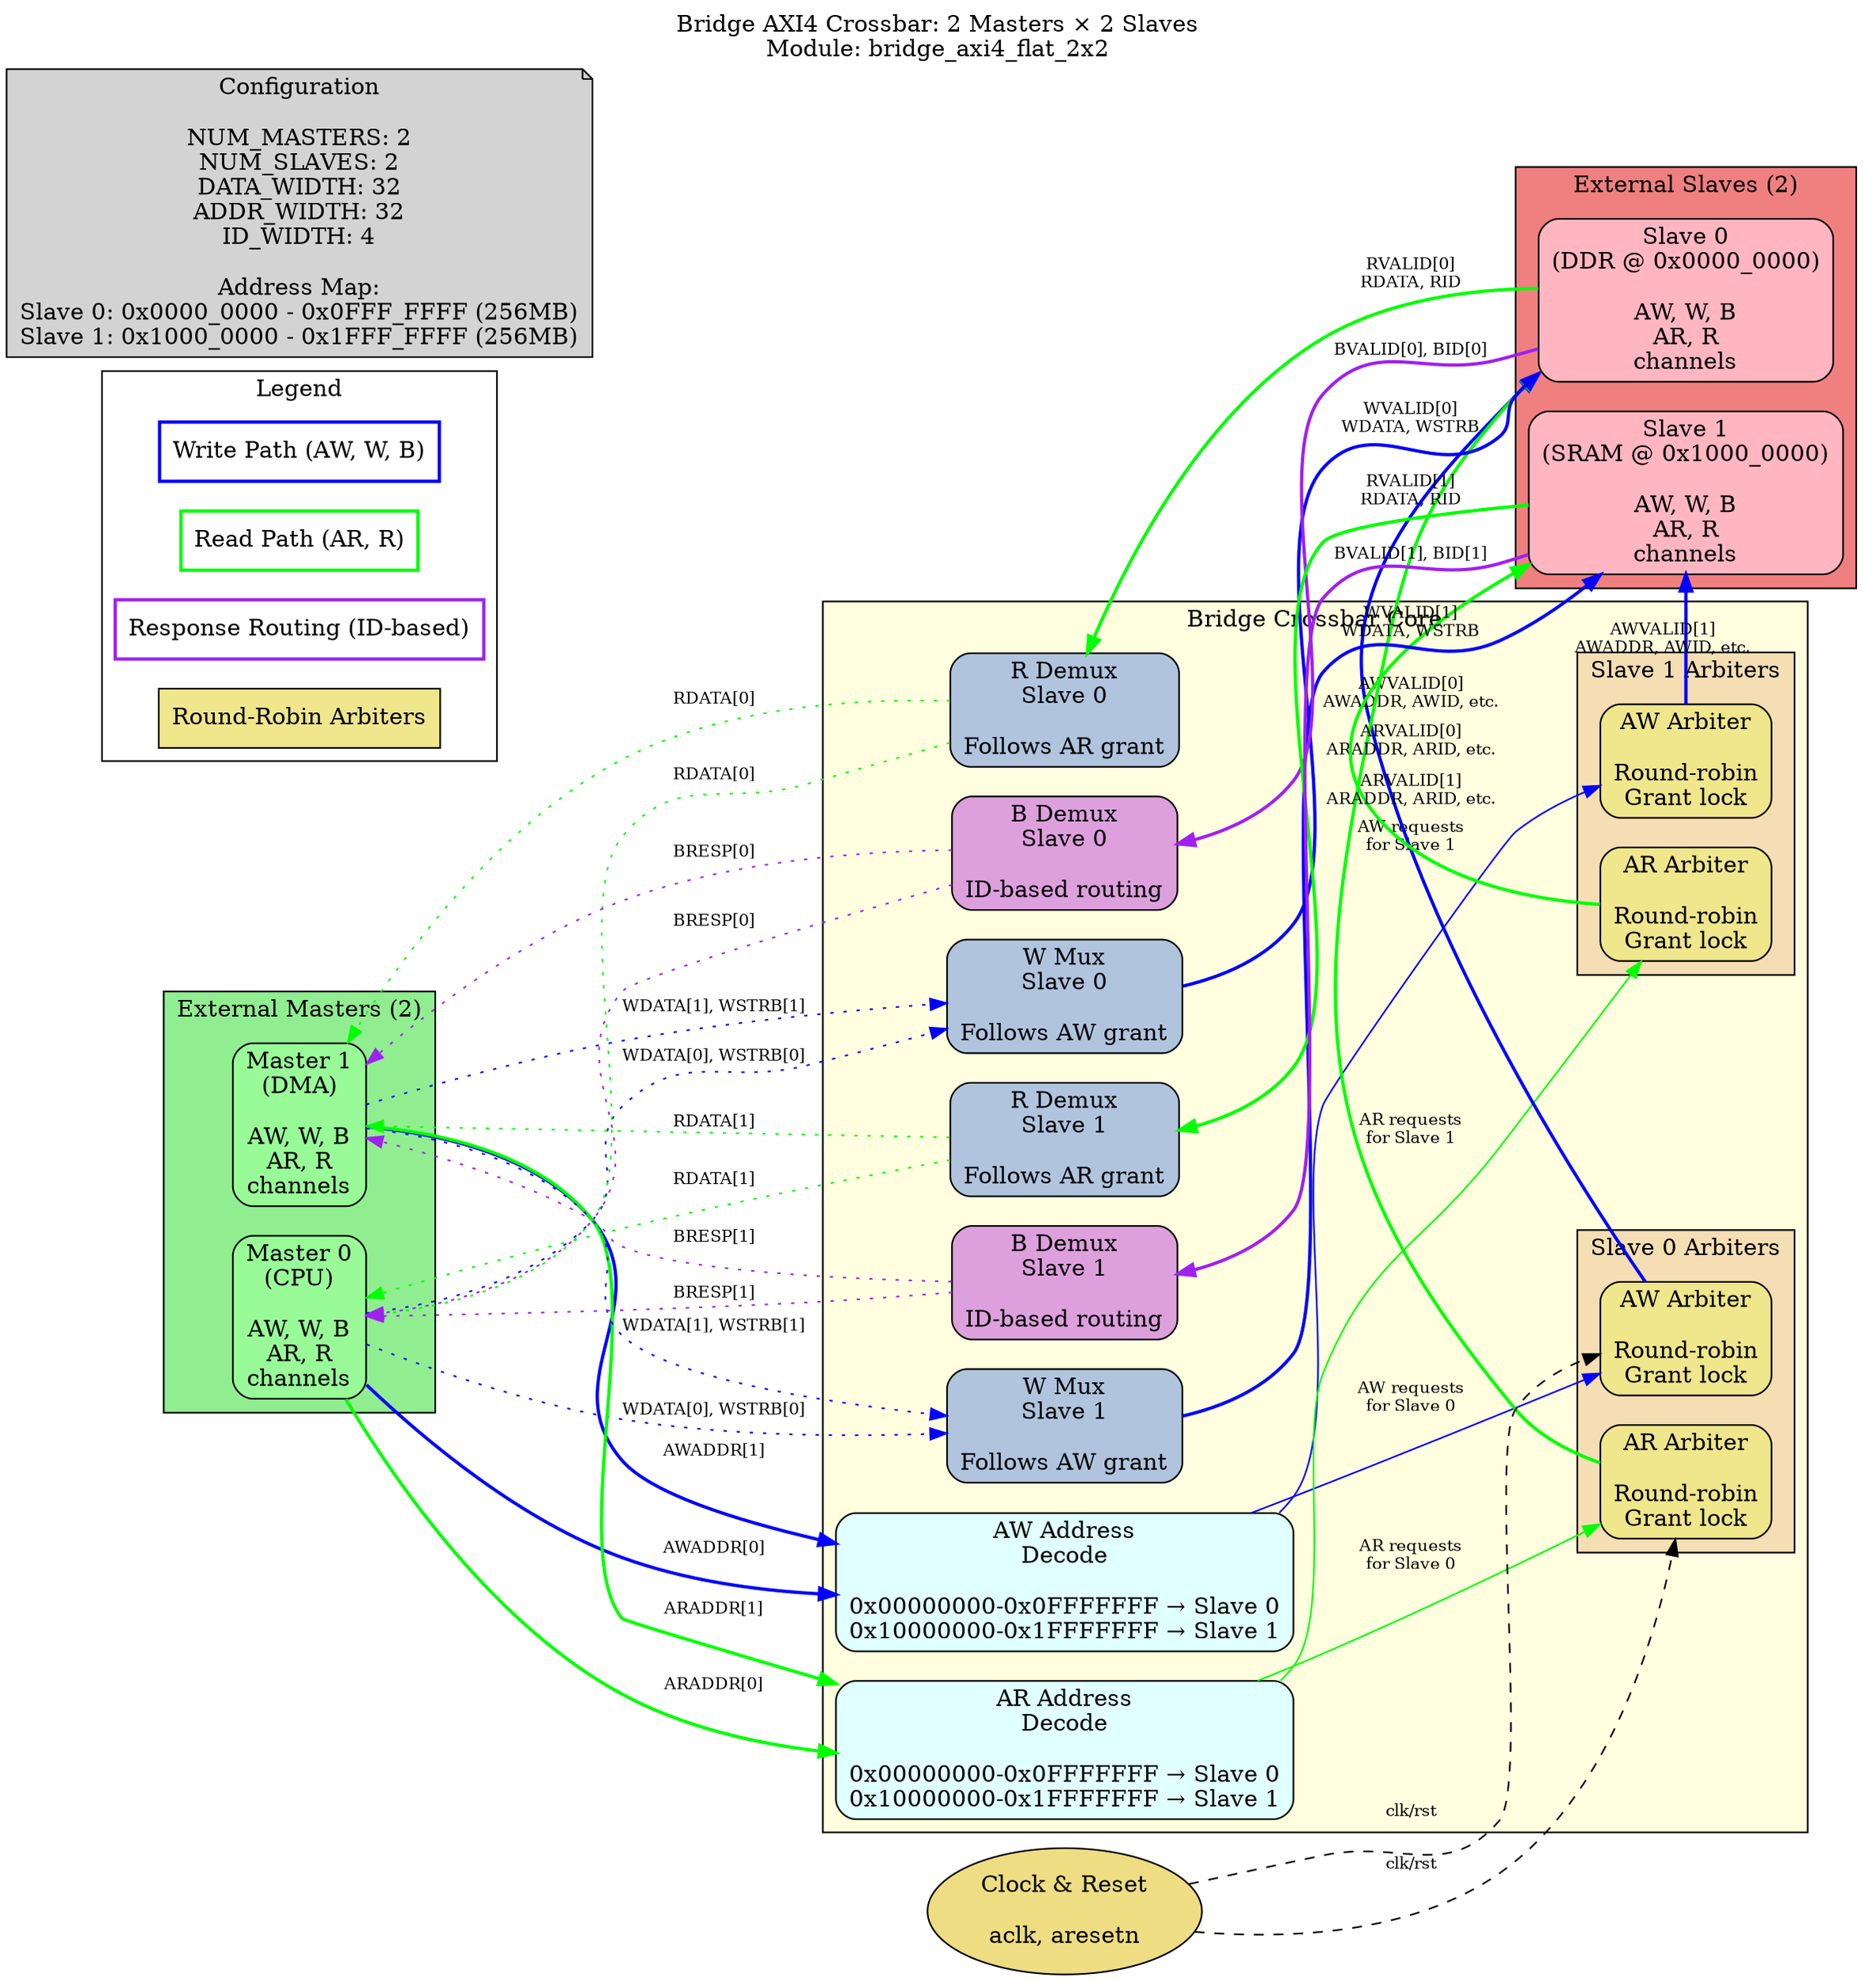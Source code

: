// Bridge AXI4 Crossbar - 2 Masters × 2 Slaves Configuration
// Module: bridge_axi4_flat_2x2
// Purpose: Demonstrate full 5-channel AXI4 crossbar routing

digraph bridge_2x2 {
    rankdir=LR;
    node [shape=box, style="rounded,filled", fillcolor=lightblue];
    edge [fontsize=10];

    // Title
    label="Bridge AXI4 Crossbar: 2 Masters × 2 Slaves\nModule: bridge_axi4_flat_2x2";
    labelloc="t";
    fontsize=14;

    // External Masters
    subgraph cluster_masters {
        label="External Masters (2)";
        style=filled;
        fillcolor=lightgreen;

        master0 [label="Master 0\n(CPU)\n\nAW, W, B\nAR, R\nchannels", fillcolor=palegreen];
        master1 [label="Master 1\n(DMA)\n\nAW, W, B\nAR, R\nchannels", fillcolor=palegreen];
    }

    // Crossbar Core
    subgraph cluster_crossbar {
        label="Bridge Crossbar Core";
        style=filled;
        fillcolor=lightyellow;

        // Address Decode
        aw_decode [label="AW Address\nDecode\n\n0x00000000-0x0FFFFFFF → Slave 0\n0x10000000-0x1FFFFFFF → Slave 1", fillcolor=lightcyan];
        ar_decode [label="AR Address\nDecode\n\n0x00000000-0x0FFFFFFF → Slave 0\n0x10000000-0x1FFFFFFF → Slave 1", fillcolor=lightcyan];

        // Per-Slave Arbiters
        subgraph cluster_slave0_arb {
            label="Slave 0 Arbiters";
            style=filled;
            fillcolor=wheat;

            aw_arb0 [label="AW Arbiter\n\nRound-robin\nGrant lock", fillcolor=khaki];
            ar_arb0 [label="AR Arbiter\n\nRound-robin\nGrant lock", fillcolor=khaki];
        }

        subgraph cluster_slave1_arb {
            label="Slave 1 Arbiters";
            style=filled;
            fillcolor=wheat;

            aw_arb1 [label="AW Arbiter\n\nRound-robin\nGrant lock", fillcolor=khaki];
            ar_arb1 [label="AR Arbiter\n\nRound-robin\nGrant lock", fillcolor=khaki];
        }

        // Data Multiplexers
        w_mux0 [label="W Mux\nSlave 0\n\nFollows AW grant", fillcolor=lightsteelblue];
        w_mux1 [label="W Mux\nSlave 1\n\nFollows AW grant", fillcolor=lightsteelblue];
        r_demux0 [label="R Demux\nSlave 0\n\nFollows AR grant", fillcolor=lightsteelblue];
        r_demux1 [label="R Demux\nSlave 1\n\nFollows AR grant", fillcolor=lightsteelblue];

        // Response Routing
        b_demux0 [label="B Demux\nSlave 0\n\nID-based routing", fillcolor=plum];
        b_demux1 [label="B Demux\nSlave 1\n\nID-based routing", fillcolor=plum];
    }

    // External Slaves
    subgraph cluster_slaves {
        label="External Slaves (2)";
        style=filled;
        fillcolor=lightcoral;

        slave0 [label="Slave 0\n(DDR @ 0x0000_0000)\n\nAW, W, B\nAR, R\nchannels", fillcolor=lightpink];
        slave1 [label="Slave 1\n(SRAM @ 0x1000_0000)\n\nAW, W, B\nAR, R\nchannels", fillcolor=lightpink];
    }

    // Write Path (AW, W, B) - Blue
    master0 -> aw_decode [label="AWADDR[0]", color=blue, style=bold];
    master1 -> aw_decode [label="AWADDR[1]", color=blue, style=bold];
    
    aw_decode -> aw_arb0 [label="AW requests\nfor Slave 0", color=blue];
    aw_decode -> aw_arb1 [label="AW requests\nfor Slave 1", color=blue];

    aw_arb0 -> slave0 [label="AWVALID[0]\nAWADDR, AWID, etc.", color=blue, style=bold];
    aw_arb1 -> slave1 [label="AWVALID[1]\nAWADDR, AWID, etc.", color=blue, style=bold];

    master0 -> w_mux0 [label="WDATA[0], WSTRB[0]", color=blue, style=dotted];
    master0 -> w_mux1 [label="WDATA[0], WSTRB[0]", color=blue, style=dotted];
    master1 -> w_mux0 [label="WDATA[1], WSTRB[1]", color=blue, style=dotted];
    master1 -> w_mux1 [label="WDATA[1], WSTRB[1]", color=blue, style=dotted];

    w_mux0 -> slave0 [label="WVALID[0]\nWDATA, WSTRB", color=blue, style=bold];
    w_mux1 -> slave1 [label="WVALID[1]\nWDATA, WSTRB", color=blue, style=bold];

    slave0 -> b_demux0 [label="BVALID[0], BID[0]", color=purple, style=bold];
    slave1 -> b_demux1 [label="BVALID[1], BID[1]", color=purple, style=bold];

    b_demux0 -> master0 [label="BRESP[0]", color=purple, style=dotted];
    b_demux0 -> master1 [label="BRESP[0]", color=purple, style=dotted];
    b_demux1 -> master0 [label="BRESP[1]", color=purple, style=dotted];
    b_demux1 -> master1 [label="BRESP[1]", color=purple, style=dotted];

    // Read Path (AR, R) - Green
    master0 -> ar_decode [label="ARADDR[0]", color=green, style=bold];
    master1 -> ar_decode [label="ARADDR[1]", color=green, style=bold];

    ar_decode -> ar_arb0 [label="AR requests\nfor Slave 0", color=green];
    ar_decode -> ar_arb1 [label="AR requests\nfor Slave 1", color=green];

    ar_arb0 -> slave0 [label="ARVALID[0]\nARADDR, ARID, etc.", color=green, style=bold];
    ar_arb1 -> slave1 [label="ARVALID[1]\nARADDR, ARID, etc.", color=green, style=bold];

    slave0 -> r_demux0 [label="RVALID[0]\nRDATA, RID", color=green, style=bold];
    slave1 -> r_demux1 [label="RVALID[1]\nRDATA, RID", color=green, style=bold];

    r_demux0 -> master0 [label="RDATA[0]", color=green, style=dotted];
    r_demux0 -> master1 [label="RDATA[0]", color=green, style=dotted];
    r_demux1 -> master0 [label="RDATA[1]", color=green, style=dotted];
    r_demux1 -> master1 [label="RDATA[1]", color=green, style=dotted];

    // Clock & Reset
    clocks [label="Clock & Reset\n\naclk, aresetn", shape=ellipse, fillcolor=lightgoldenrod];
    clocks -> aw_arb0 [style=dashed, label="clk/rst"];
    clocks -> ar_arb0 [style=dashed, label="clk/rst"];

    // Legend
    subgraph cluster_legend {
        label="Legend";
        style=filled;
        fillcolor=white;

        leg_aw [label="Write Path (AW, W, B)", style=bold, color=blue];
        leg_ar [label="Read Path (AR, R)", style=bold, color=green];
        leg_resp [label="Response Routing (ID-based)", style=bold, color=purple];
        leg_arb [label="Round-Robin Arbiters", fillcolor=khaki, style=filled];
    }

    // Configuration Note
    config [label="Configuration\n\nNUM_MASTERS: 2\nNUM_SLAVES: 2\nDATA_WIDTH: 32\nADDR_WIDTH: 32\nID_WIDTH: 4\n\nAddress Map:\nSlave 0: 0x0000_0000 - 0x0FFF_FFFF (256MB)\nSlave 1: 0x1000_0000 - 0x1FFF_FFFF (256MB)", shape=note, fillcolor=lightgray];
}
